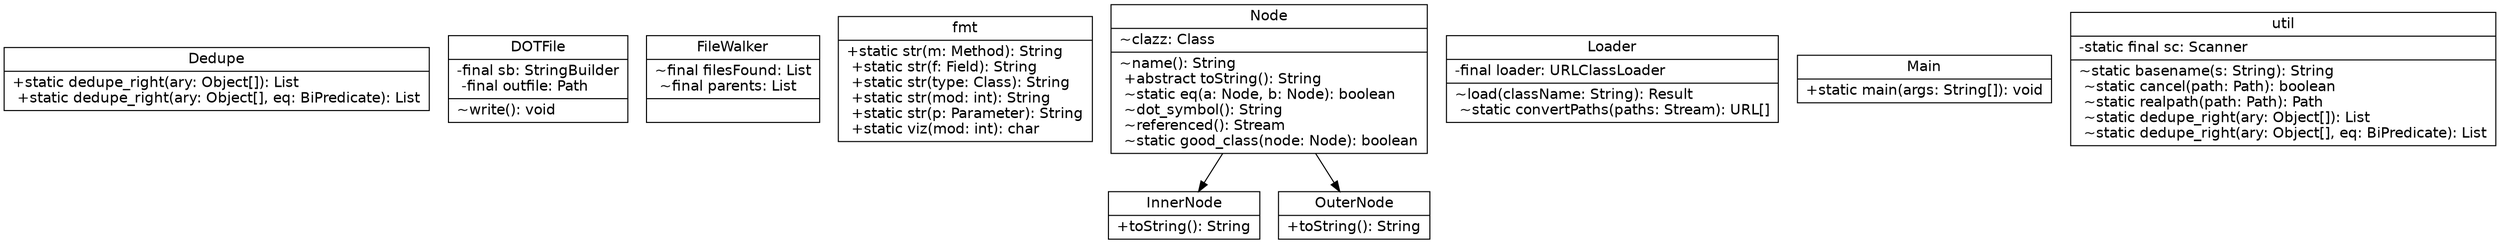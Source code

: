 digraph UML {
   node [
      fontname="Bitstream Vera Sans"
      fontsize=14
      shape=record
   ]

   "Dedupe" [
      label="{
         Dedupe
         |
         +static dedupe_right(ary: Object[]): List\l
         +static dedupe_right(ary: Object[], eq: BiPredicate): List\l
      }"
   ]

   "DOTFile" [
      label="{
         DOTFile
         |
         -final sb: StringBuilder\l
         -final outfile: Path\l
         |
         ~write(): void\l
      }"
   ]

   "FileWalker" [
      label="{
         FileWalker
         |
         ~final filesFound: List\l
         ~final parents: List\l
         |
      }"
   ]

   "fmt" [
      label="{
         fmt
         |
         +static str(m: Method): String\l
         +static str(f: Field): String\l
         +static str(type: Class): String\l
         +static str(mod: int): String\l
         +static str(p: Parameter): String\l
         +static viz(mod: int): char\l
      }"
   ]

   "InnerNode" [
      label="{
         InnerNode
         |
         +toString(): String\l
      }"
   ]

   "Loader" [
      label="{
         Loader
         |
         -final loader: URLClassLoader\l
         |
         ~load(className: String): Result\l
         ~static convertPaths(paths: Stream): URL[]\l
      }"
   ]

   "Main" [
      label="{
         Main
         |
         +static main(args: String[]): void\l
      }"
   ]

   "Node" [
      label="{
         Node
         |
         ~clazz: Class\l
         |
         ~name(): String\l
         +abstract toString(): String\l
         ~static eq(a: Node, b: Node): boolean\l
         ~dot_symbol(): String\l
         ~referenced(): Stream\l
         ~static good_class(node: Node): boolean\l
      }"
   ]

   "OuterNode" [
      label="{
         OuterNode
         |
         +toString(): String\l
      }"
   ]

   "util" [
      label="{
         util
         |
         -static final sc: Scanner\l
         |
         ~static basename(s: String): String\l
         ~static cancel(path: Path): boolean\l
         ~static realpath(path: Path): Path\l
         ~static dedupe_right(ary: Object[]): List\l
         ~static dedupe_right(ary: Object[], eq: BiPredicate): List\l
      }"
   ]
   "Node" -> "InnerNode"
   "Node" -> "OuterNode"
}
